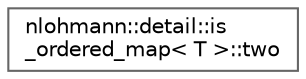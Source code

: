 digraph "Graphical Class Hierarchy"
{
 // LATEX_PDF_SIZE
  bgcolor="transparent";
  edge [fontname=Helvetica,fontsize=10,labelfontname=Helvetica,labelfontsize=10];
  node [fontname=Helvetica,fontsize=10,shape=box,height=0.2,width=0.4];
  rankdir="LR";
  Node0 [id="Node000000",label="nlohmann::detail::is\l_ordered_map\< T \>::two",height=0.2,width=0.4,color="grey40", fillcolor="white", style="filled",URL="$structnlohmann_1_1detail_1_1is__ordered__map_1_1two.html",tooltip=" "];
}
